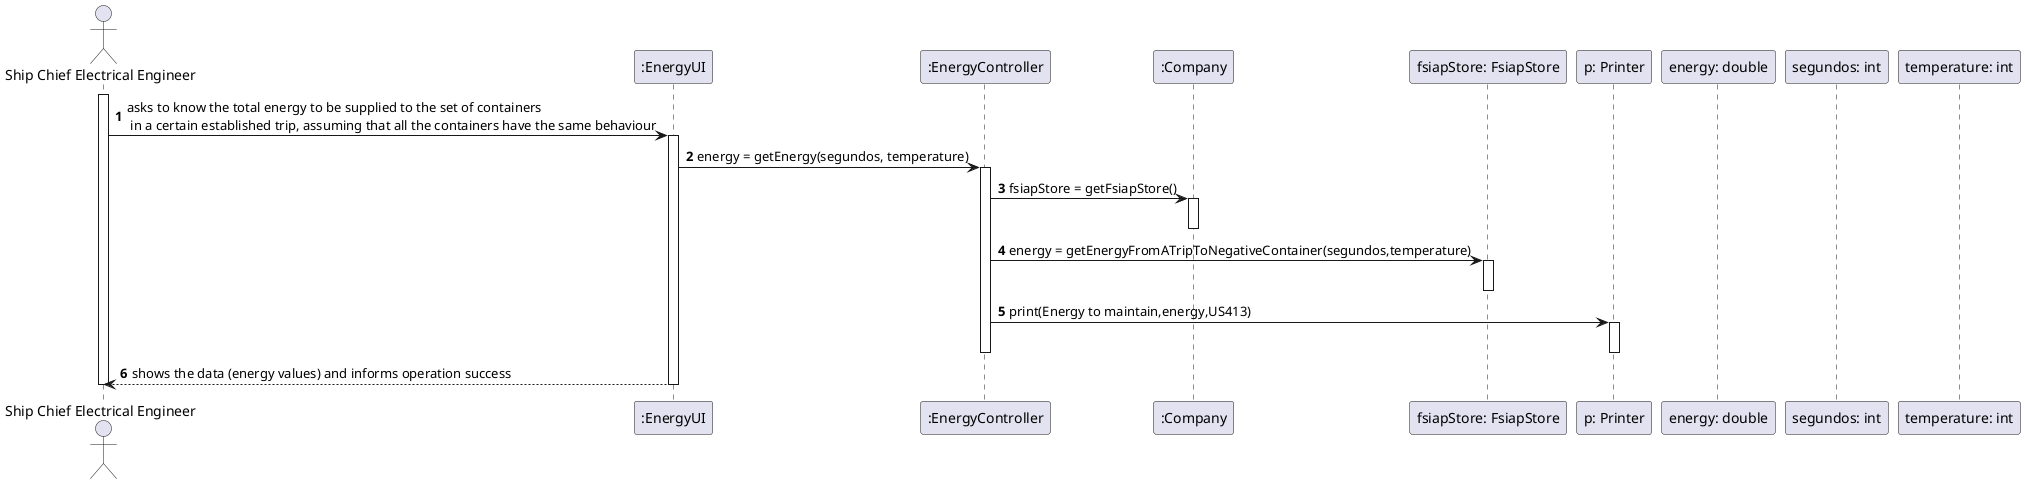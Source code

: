 @startuml
'https://plantuml.com/sequence-diagram

autonumber

actor "Ship Chief Electrical Engineer" as SC
participant ":EnergyUI" as EUI
participant ":EnergyController" as EC
participant ":Company" as COMP
participant "fsiapStore: FsiapStore" as FS
participant "p: Printer" as P
participant "energy: double"
participant "segundos: int"
participant "temperature: int"

activate SC
SC -> EUI: asks to know the total energy to be supplied to the set of containers\n in a certain established trip, assuming that all the containers have the same behaviour
activate EUI
EUI -> EC : energy = getEnergy(segundos, temperature)
activate EC
EC -> COMP : fsiapStore = getFsiapStore()
activate COMP
deactivate COMP
EC -> FS : energy = getEnergyFromATripToNegativeContainer(segundos,temperature)
activate FS
deactivate FS
EC -> P : print(Energy to maintain,energy,US413)
activate P
deactivate P
deactivate EC
EUI --> SC : shows the data (energy values) and informs operation success
deactivate EUI
deactivate SC
@enduml